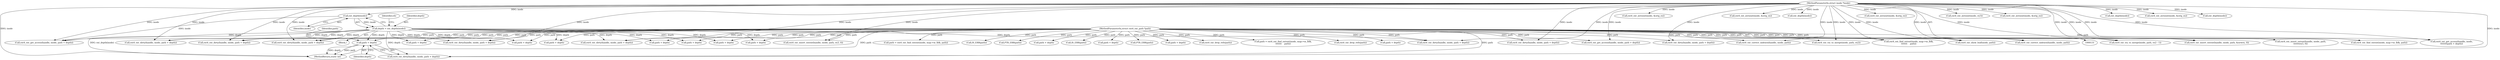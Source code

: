 digraph "1_linux_667eff35a1f56fa74ce98a0c7c29a40adc1ba4e3@pointer" {
"1000345" [label="(Call,path + depth)"];
"1000135" [label="(MethodParameterIn,struct ext4_ext_path *path)"];
"1000219" [label="(Call,depth = ext_depth(inode))"];
"1000221" [label="(Call,ext_depth(inode))"];
"1000133" [label="(MethodParameterIn,struct inode *inode)"];
"1000611" [label="(Call,ext4_ext_insert_extent(handle, inode, path, ex3, 0))"];
"1000854" [label="(Call,ext4_ext_try_to_merge(inode, path, ex2 - 1))"];
"1000656" [label="(Call,path + depth)"];
"1000222" [label="(Identifier,inode)"];
"1000473" [label="(Call,ext4_ext_zeroout(inode, &orig_ex))"];
"1000691" [label="(Call,path = ext4_ext_find_extent(inode, map->m_lblk, path))"];
"1000912" [label="(Call,ext4_ext_insert_extent(handle, inode, path, &newex, 0))"];
"1000534" [label="(Call,IS_ERR(path))"];
"1000499" [label="(Call,ext4_ext_dirty(handle, inode, path + depth))"];
"1000136" [label="(Block,)"];
"1000955" [label="(Call,ext4_ext_dirty(handle, inode, path + depth))"];
"1000627" [label="(Call,ext4_ext_zeroout(inode, &orig_ex))"];
"1000874" [label="(Call,ext_depth(inode))"];
"1000998" [label="(Call,ext4_ext_dirty(handle, inode, path + depth))"];
"1000459" [label="(Call,ext4_ext_insert_extent(handle, inode, path,\n\t\t\t\t\t\t\tex3, 0))"];
"1000693" [label="(Call,ext4_ext_find_extent(inode, map->m_lblk, path))"];
"1000346" [label="(Identifier,path)"];
"1000219" [label="(Call,depth = ext_depth(inode))"];
"1000705" [label="(Call,PTR_ERR(path))"];
"1000347" [label="(Identifier,depth)"];
"1000345" [label="(Call,path + depth)"];
"1000552" [label="(Call,ext4_ext_get_access(handle, inode,\n\t\t\t\t\t\t\t\tpath + depth))"];
"1000790" [label="(Call,ext4_ext_dirty(handle, inode, path + depth))"];
"1000958" [label="(Call,path + depth)"];
"1000221" [label="(Call,ext_depth(inode))"];
"1000316" [label="(Call,ext4_ext_zeroout(inode, &orig_ex))"];
"1000732" [label="(Call,ext4_ext_get_access(handle, inode, path + depth))"];
"1000555" [label="(Call,path + depth)"];
"1000700" [label="(Call,IS_ERR(path))"];
"1000793" [label="(Call,path + depth)"];
"1000564" [label="(Call,ext4_ext_dirty(handle, inode, path + depth))"];
"1000133" [label="(MethodParameterIn,struct inode *inode)"];
"1000299" [label="(Call,path + depth)"];
"1000135" [label="(MethodParameterIn,struct ext4_ext_path *path)"];
"1000865" [label="(Call,ext4_ext_correct_indexes(handle, inode, path))"];
"1000513" [label="(Call,ext4_ext_zeroout(inode, ex3))"];
"1000539" [label="(Call,PTR_ERR(path))"];
"1000929" [label="(Call,ext4_ext_zeroout(inode, &orig_ex))"];
"1000502" [label="(Call,path + depth)"];
"1001006" [label="(MethodReturn,static int)"];
"1000884" [label="(Call,ext4_ext_try_to_merge(inode, path, ex2))"];
"1000902" [label="(Call,ext4_ext_dirty(handle, inode, path + depth))"];
"1000735" [label="(Call,path + depth)"];
"1000689" [label="(Call,ext4_ext_drop_refs(path))"];
"1000527" [label="(Call,ext4_ext_find_extent(inode, map->m_lblk,\n\t\t\t\t\t\t\t    path))"];
"1000968" [label="(Call,ext4_ext_show_leaf(inode, path))"];
"1000342" [label="(Call,ext4_ext_dirty(handle, inode, path + depth))"];
"1000525" [label="(Call,path = ext4_ext_find_extent(inode, map->m_lblk,\n\t\t\t\t\t\t\t    path))"];
"1000893" [label="(Call,ext4_ext_correct_indexes(handle, inode, path))"];
"1000523" [label="(Call,ext4_ext_drop_refs(path))"];
"1000224" [label="(Identifier,eh)"];
"1000296" [label="(Call,ext4_ext_get_access(handle, inode, path + depth))"];
"1000653" [label="(Call,ext4_ext_dirty(handle, inode, path + depth))"];
"1000521" [label="(Call,ext_depth(inode))"];
"1001001" [label="(Call,path + depth)"];
"1000220" [label="(Identifier,depth)"];
"1000433" [label="(Call,path + depth)"];
"1000764" [label="(Call,ext4_ext_zeroout(inode, &orig_ex))"];
"1000667" [label="(Call,ext_depth(inode))"];
"1000905" [label="(Call,path + depth)"];
"1000430" [label="(Call,ext4_ext_dirty(handle, inode, path + depth))"];
"1000567" [label="(Call,path + depth)"];
"1000345" -> "1000342"  [label="AST: "];
"1000345" -> "1000347"  [label="CFG: "];
"1000346" -> "1000345"  [label="AST: "];
"1000347" -> "1000345"  [label="AST: "];
"1000342" -> "1000345"  [label="CFG: "];
"1000345" -> "1001006"  [label="DDG: depth"];
"1000345" -> "1001006"  [label="DDG: path"];
"1000135" -> "1000345"  [label="DDG: path"];
"1000219" -> "1000345"  [label="DDG: depth"];
"1000135" -> "1000131"  [label="AST: "];
"1000135" -> "1001006"  [label="DDG: path"];
"1000135" -> "1000296"  [label="DDG: path"];
"1000135" -> "1000299"  [label="DDG: path"];
"1000135" -> "1000342"  [label="DDG: path"];
"1000135" -> "1000430"  [label="DDG: path"];
"1000135" -> "1000433"  [label="DDG: path"];
"1000135" -> "1000459"  [label="DDG: path"];
"1000135" -> "1000499"  [label="DDG: path"];
"1000135" -> "1000502"  [label="DDG: path"];
"1000135" -> "1000523"  [label="DDG: path"];
"1000135" -> "1000525"  [label="DDG: path"];
"1000135" -> "1000527"  [label="DDG: path"];
"1000135" -> "1000534"  [label="DDG: path"];
"1000135" -> "1000539"  [label="DDG: path"];
"1000135" -> "1000552"  [label="DDG: path"];
"1000135" -> "1000555"  [label="DDG: path"];
"1000135" -> "1000564"  [label="DDG: path"];
"1000135" -> "1000567"  [label="DDG: path"];
"1000135" -> "1000611"  [label="DDG: path"];
"1000135" -> "1000653"  [label="DDG: path"];
"1000135" -> "1000656"  [label="DDG: path"];
"1000135" -> "1000689"  [label="DDG: path"];
"1000135" -> "1000691"  [label="DDG: path"];
"1000135" -> "1000693"  [label="DDG: path"];
"1000135" -> "1000700"  [label="DDG: path"];
"1000135" -> "1000705"  [label="DDG: path"];
"1000135" -> "1000732"  [label="DDG: path"];
"1000135" -> "1000735"  [label="DDG: path"];
"1000135" -> "1000790"  [label="DDG: path"];
"1000135" -> "1000793"  [label="DDG: path"];
"1000135" -> "1000854"  [label="DDG: path"];
"1000135" -> "1000865"  [label="DDG: path"];
"1000135" -> "1000884"  [label="DDG: path"];
"1000135" -> "1000893"  [label="DDG: path"];
"1000135" -> "1000902"  [label="DDG: path"];
"1000135" -> "1000905"  [label="DDG: path"];
"1000135" -> "1000912"  [label="DDG: path"];
"1000135" -> "1000955"  [label="DDG: path"];
"1000135" -> "1000958"  [label="DDG: path"];
"1000135" -> "1000968"  [label="DDG: path"];
"1000135" -> "1000998"  [label="DDG: path"];
"1000135" -> "1001001"  [label="DDG: path"];
"1000219" -> "1000136"  [label="AST: "];
"1000219" -> "1000221"  [label="CFG: "];
"1000220" -> "1000219"  [label="AST: "];
"1000221" -> "1000219"  [label="AST: "];
"1000224" -> "1000219"  [label="CFG: "];
"1000219" -> "1001006"  [label="DDG: ext_depth(inode)"];
"1000221" -> "1000219"  [label="DDG: inode"];
"1000219" -> "1000296"  [label="DDG: depth"];
"1000219" -> "1000299"  [label="DDG: depth"];
"1000219" -> "1000342"  [label="DDG: depth"];
"1000219" -> "1000430"  [label="DDG: depth"];
"1000219" -> "1000433"  [label="DDG: depth"];
"1000219" -> "1000499"  [label="DDG: depth"];
"1000219" -> "1000502"  [label="DDG: depth"];
"1000219" -> "1000653"  [label="DDG: depth"];
"1000219" -> "1000656"  [label="DDG: depth"];
"1000219" -> "1000902"  [label="DDG: depth"];
"1000219" -> "1000905"  [label="DDG: depth"];
"1000219" -> "1000955"  [label="DDG: depth"];
"1000219" -> "1000958"  [label="DDG: depth"];
"1000219" -> "1000998"  [label="DDG: depth"];
"1000219" -> "1001001"  [label="DDG: depth"];
"1000221" -> "1000222"  [label="CFG: "];
"1000222" -> "1000221"  [label="AST: "];
"1000133" -> "1000221"  [label="DDG: inode"];
"1000221" -> "1000296"  [label="DDG: inode"];
"1000133" -> "1000131"  [label="AST: "];
"1000133" -> "1001006"  [label="DDG: inode"];
"1000133" -> "1000296"  [label="DDG: inode"];
"1000133" -> "1000316"  [label="DDG: inode"];
"1000133" -> "1000342"  [label="DDG: inode"];
"1000133" -> "1000430"  [label="DDG: inode"];
"1000133" -> "1000459"  [label="DDG: inode"];
"1000133" -> "1000473"  [label="DDG: inode"];
"1000133" -> "1000499"  [label="DDG: inode"];
"1000133" -> "1000513"  [label="DDG: inode"];
"1000133" -> "1000521"  [label="DDG: inode"];
"1000133" -> "1000527"  [label="DDG: inode"];
"1000133" -> "1000552"  [label="DDG: inode"];
"1000133" -> "1000564"  [label="DDG: inode"];
"1000133" -> "1000611"  [label="DDG: inode"];
"1000133" -> "1000627"  [label="DDG: inode"];
"1000133" -> "1000653"  [label="DDG: inode"];
"1000133" -> "1000667"  [label="DDG: inode"];
"1000133" -> "1000693"  [label="DDG: inode"];
"1000133" -> "1000732"  [label="DDG: inode"];
"1000133" -> "1000764"  [label="DDG: inode"];
"1000133" -> "1000790"  [label="DDG: inode"];
"1000133" -> "1000854"  [label="DDG: inode"];
"1000133" -> "1000865"  [label="DDG: inode"];
"1000133" -> "1000874"  [label="DDG: inode"];
"1000133" -> "1000884"  [label="DDG: inode"];
"1000133" -> "1000893"  [label="DDG: inode"];
"1000133" -> "1000902"  [label="DDG: inode"];
"1000133" -> "1000912"  [label="DDG: inode"];
"1000133" -> "1000929"  [label="DDG: inode"];
"1000133" -> "1000955"  [label="DDG: inode"];
"1000133" -> "1000968"  [label="DDG: inode"];
"1000133" -> "1000998"  [label="DDG: inode"];
}
